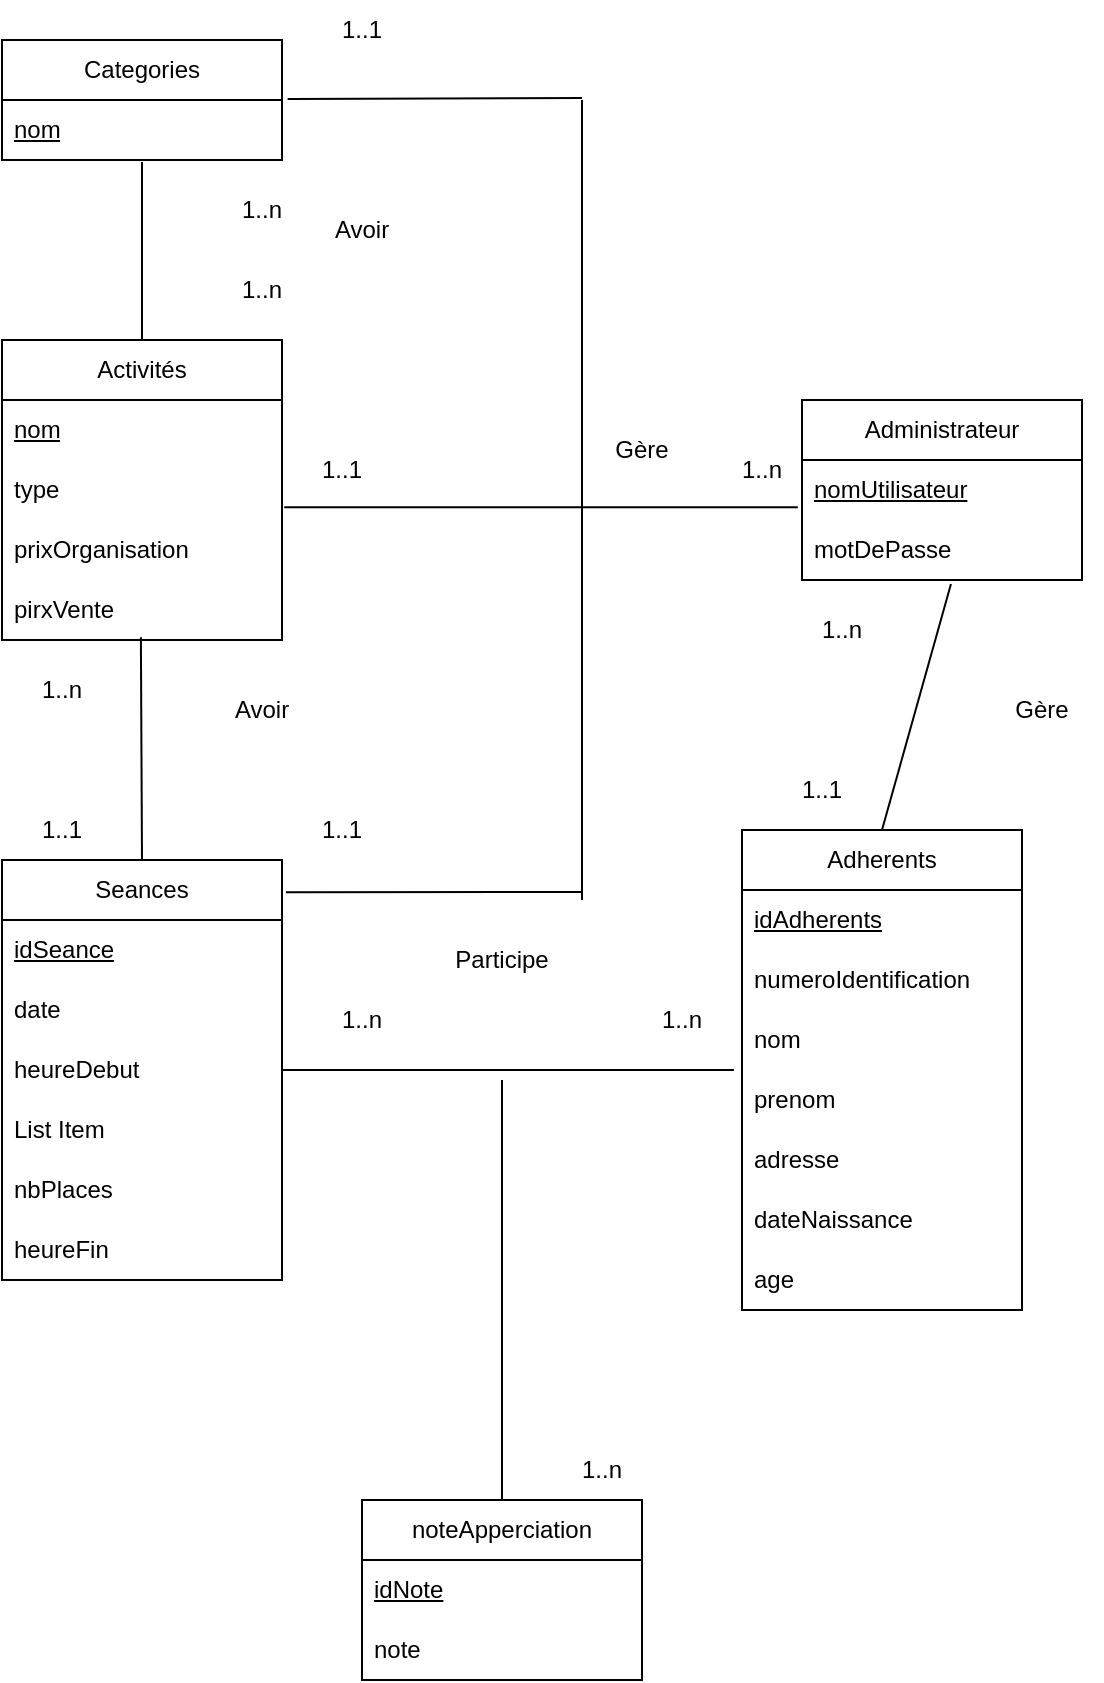 <mxfile version="24.8.3">
  <diagram name="Page-1" id="BqMI_8spcaLeumQzxmcD">
    <mxGraphModel dx="1188" dy="653" grid="1" gridSize="10" guides="1" tooltips="1" connect="1" arrows="1" fold="1" page="1" pageScale="1" pageWidth="827" pageHeight="1169" math="0" shadow="0">
      <root>
        <mxCell id="0" />
        <mxCell id="1" parent="0" />
        <mxCell id="B2Yp9G5Sk2Scn-XK5Tx--1" value="Adherents" style="swimlane;fontStyle=0;childLayout=stackLayout;horizontal=1;startSize=30;horizontalStack=0;resizeParent=1;resizeParentMax=0;resizeLast=0;collapsible=1;marginBottom=0;whiteSpace=wrap;html=1;" vertex="1" parent="1">
          <mxGeometry x="420" y="505" width="140" height="240" as="geometry" />
        </mxCell>
        <mxCell id="B2Yp9G5Sk2Scn-XK5Tx--25" value="&lt;u&gt;idAdherents&lt;/u&gt;" style="text;strokeColor=none;fillColor=none;align=left;verticalAlign=middle;spacingLeft=4;spacingRight=4;overflow=hidden;points=[[0,0.5],[1,0.5]];portConstraint=eastwest;rotatable=0;whiteSpace=wrap;html=1;" vertex="1" parent="B2Yp9G5Sk2Scn-XK5Tx--1">
          <mxGeometry y="30" width="140" height="30" as="geometry" />
        </mxCell>
        <mxCell id="B2Yp9G5Sk2Scn-XK5Tx--2" value="numeroIdentification" style="text;strokeColor=none;fillColor=none;align=left;verticalAlign=middle;spacingLeft=4;spacingRight=4;overflow=hidden;points=[[0,0.5],[1,0.5]];portConstraint=eastwest;rotatable=0;whiteSpace=wrap;html=1;" vertex="1" parent="B2Yp9G5Sk2Scn-XK5Tx--1">
          <mxGeometry y="60" width="140" height="30" as="geometry" />
        </mxCell>
        <mxCell id="B2Yp9G5Sk2Scn-XK5Tx--3" value="nom" style="text;strokeColor=none;fillColor=none;align=left;verticalAlign=middle;spacingLeft=4;spacingRight=4;overflow=hidden;points=[[0,0.5],[1,0.5]];portConstraint=eastwest;rotatable=0;whiteSpace=wrap;html=1;" vertex="1" parent="B2Yp9G5Sk2Scn-XK5Tx--1">
          <mxGeometry y="90" width="140" height="30" as="geometry" />
        </mxCell>
        <mxCell id="B2Yp9G5Sk2Scn-XK5Tx--4" value="prenom" style="text;strokeColor=none;fillColor=none;align=left;verticalAlign=middle;spacingLeft=4;spacingRight=4;overflow=hidden;points=[[0,0.5],[1,0.5]];portConstraint=eastwest;rotatable=0;whiteSpace=wrap;html=1;" vertex="1" parent="B2Yp9G5Sk2Scn-XK5Tx--1">
          <mxGeometry y="120" width="140" height="30" as="geometry" />
        </mxCell>
        <mxCell id="B2Yp9G5Sk2Scn-XK5Tx--5" value="adresse" style="text;strokeColor=none;fillColor=none;align=left;verticalAlign=middle;spacingLeft=4;spacingRight=4;overflow=hidden;points=[[0,0.5],[1,0.5]];portConstraint=eastwest;rotatable=0;whiteSpace=wrap;html=1;" vertex="1" parent="B2Yp9G5Sk2Scn-XK5Tx--1">
          <mxGeometry y="150" width="140" height="30" as="geometry" />
        </mxCell>
        <mxCell id="B2Yp9G5Sk2Scn-XK5Tx--7" value="dateNaissance" style="text;strokeColor=none;fillColor=none;align=left;verticalAlign=middle;spacingLeft=4;spacingRight=4;overflow=hidden;points=[[0,0.5],[1,0.5]];portConstraint=eastwest;rotatable=0;whiteSpace=wrap;html=1;" vertex="1" parent="B2Yp9G5Sk2Scn-XK5Tx--1">
          <mxGeometry y="180" width="140" height="30" as="geometry" />
        </mxCell>
        <mxCell id="B2Yp9G5Sk2Scn-XK5Tx--8" value="age" style="text;strokeColor=none;fillColor=none;align=left;verticalAlign=middle;spacingLeft=4;spacingRight=4;overflow=hidden;points=[[0,0.5],[1,0.5]];portConstraint=eastwest;rotatable=0;whiteSpace=wrap;html=1;" vertex="1" parent="B2Yp9G5Sk2Scn-XK5Tx--1">
          <mxGeometry y="210" width="140" height="30" as="geometry" />
        </mxCell>
        <mxCell id="B2Yp9G5Sk2Scn-XK5Tx--9" value="Administrateur" style="swimlane;fontStyle=0;childLayout=stackLayout;horizontal=1;startSize=30;horizontalStack=0;resizeParent=1;resizeParentMax=0;resizeLast=0;collapsible=1;marginBottom=0;whiteSpace=wrap;html=1;" vertex="1" parent="1">
          <mxGeometry x="450" y="290" width="140" height="90" as="geometry" />
        </mxCell>
        <mxCell id="B2Yp9G5Sk2Scn-XK5Tx--10" value="&lt;u&gt;nomUtilisateur&lt;/u&gt;" style="text;strokeColor=none;fillColor=none;align=left;verticalAlign=middle;spacingLeft=4;spacingRight=4;overflow=hidden;points=[[0,0.5],[1,0.5]];portConstraint=eastwest;rotatable=0;whiteSpace=wrap;html=1;" vertex="1" parent="B2Yp9G5Sk2Scn-XK5Tx--9">
          <mxGeometry y="30" width="140" height="30" as="geometry" />
        </mxCell>
        <mxCell id="B2Yp9G5Sk2Scn-XK5Tx--11" value="motDePasse" style="text;strokeColor=none;fillColor=none;align=left;verticalAlign=middle;spacingLeft=4;spacingRight=4;overflow=hidden;points=[[0,0.5],[1,0.5]];portConstraint=eastwest;rotatable=0;whiteSpace=wrap;html=1;" vertex="1" parent="B2Yp9G5Sk2Scn-XK5Tx--9">
          <mxGeometry y="60" width="140" height="30" as="geometry" />
        </mxCell>
        <mxCell id="B2Yp9G5Sk2Scn-XK5Tx--13" value="Activités" style="swimlane;fontStyle=0;childLayout=stackLayout;horizontal=1;startSize=30;horizontalStack=0;resizeParent=1;resizeParentMax=0;resizeLast=0;collapsible=1;marginBottom=0;whiteSpace=wrap;html=1;" vertex="1" parent="1">
          <mxGeometry x="50" y="260" width="140" height="150" as="geometry" />
        </mxCell>
        <mxCell id="B2Yp9G5Sk2Scn-XK5Tx--14" value="&lt;u&gt;nom&lt;/u&gt;" style="text;strokeColor=none;fillColor=none;align=left;verticalAlign=middle;spacingLeft=4;spacingRight=4;overflow=hidden;points=[[0,0.5],[1,0.5]];portConstraint=eastwest;rotatable=0;whiteSpace=wrap;html=1;" vertex="1" parent="B2Yp9G5Sk2Scn-XK5Tx--13">
          <mxGeometry y="30" width="140" height="30" as="geometry" />
        </mxCell>
        <mxCell id="B2Yp9G5Sk2Scn-XK5Tx--15" value="type" style="text;strokeColor=none;fillColor=none;align=left;verticalAlign=middle;spacingLeft=4;spacingRight=4;overflow=hidden;points=[[0,0.5],[1,0.5]];portConstraint=eastwest;rotatable=0;whiteSpace=wrap;html=1;" vertex="1" parent="B2Yp9G5Sk2Scn-XK5Tx--13">
          <mxGeometry y="60" width="140" height="30" as="geometry" />
        </mxCell>
        <mxCell id="B2Yp9G5Sk2Scn-XK5Tx--47" value="prixOrganisation" style="text;strokeColor=none;fillColor=none;align=left;verticalAlign=middle;spacingLeft=4;spacingRight=4;overflow=hidden;points=[[0,0.5],[1,0.5]];portConstraint=eastwest;rotatable=0;whiteSpace=wrap;html=1;" vertex="1" parent="B2Yp9G5Sk2Scn-XK5Tx--13">
          <mxGeometry y="90" width="140" height="30" as="geometry" />
        </mxCell>
        <mxCell id="B2Yp9G5Sk2Scn-XK5Tx--48" value="pirxVente" style="text;strokeColor=none;fillColor=none;align=left;verticalAlign=middle;spacingLeft=4;spacingRight=4;overflow=hidden;points=[[0,0.5],[1,0.5]];portConstraint=eastwest;rotatable=0;whiteSpace=wrap;html=1;" vertex="1" parent="B2Yp9G5Sk2Scn-XK5Tx--13">
          <mxGeometry y="120" width="140" height="30" as="geometry" />
        </mxCell>
        <mxCell id="B2Yp9G5Sk2Scn-XK5Tx--17" value="Seances" style="swimlane;fontStyle=0;childLayout=stackLayout;horizontal=1;startSize=30;horizontalStack=0;resizeParent=1;resizeParentMax=0;resizeLast=0;collapsible=1;marginBottom=0;whiteSpace=wrap;html=1;" vertex="1" parent="1">
          <mxGeometry x="50" y="520" width="140" height="210" as="geometry" />
        </mxCell>
        <mxCell id="B2Yp9G5Sk2Scn-XK5Tx--23" value="&lt;u&gt;idSeance&lt;/u&gt;" style="text;strokeColor=none;fillColor=none;align=left;verticalAlign=middle;spacingLeft=4;spacingRight=4;overflow=hidden;points=[[0,0.5],[1,0.5]];portConstraint=eastwest;rotatable=0;whiteSpace=wrap;html=1;" vertex="1" parent="B2Yp9G5Sk2Scn-XK5Tx--17">
          <mxGeometry y="30" width="140" height="30" as="geometry" />
        </mxCell>
        <mxCell id="B2Yp9G5Sk2Scn-XK5Tx--18" value="date" style="text;strokeColor=none;fillColor=none;align=left;verticalAlign=middle;spacingLeft=4;spacingRight=4;overflow=hidden;points=[[0,0.5],[1,0.5]];portConstraint=eastwest;rotatable=0;whiteSpace=wrap;html=1;" vertex="1" parent="B2Yp9G5Sk2Scn-XK5Tx--17">
          <mxGeometry y="60" width="140" height="30" as="geometry" />
        </mxCell>
        <mxCell id="B2Yp9G5Sk2Scn-XK5Tx--19" value="heureDebut" style="text;strokeColor=none;fillColor=none;align=left;verticalAlign=middle;spacingLeft=4;spacingRight=4;overflow=hidden;points=[[0,0.5],[1,0.5]];portConstraint=eastwest;rotatable=0;whiteSpace=wrap;html=1;" vertex="1" parent="B2Yp9G5Sk2Scn-XK5Tx--17">
          <mxGeometry y="90" width="140" height="30" as="geometry" />
        </mxCell>
        <mxCell id="B2Yp9G5Sk2Scn-XK5Tx--21" value="List Item" style="text;strokeColor=none;fillColor=none;align=left;verticalAlign=middle;spacingLeft=4;spacingRight=4;overflow=hidden;points=[[0,0.5],[1,0.5]];portConstraint=eastwest;rotatable=0;whiteSpace=wrap;html=1;" vertex="1" parent="B2Yp9G5Sk2Scn-XK5Tx--17">
          <mxGeometry y="120" width="140" height="30" as="geometry" />
        </mxCell>
        <mxCell id="B2Yp9G5Sk2Scn-XK5Tx--22" value="nbPlaces" style="text;strokeColor=none;fillColor=none;align=left;verticalAlign=middle;spacingLeft=4;spacingRight=4;overflow=hidden;points=[[0,0.5],[1,0.5]];portConstraint=eastwest;rotatable=0;whiteSpace=wrap;html=1;" vertex="1" parent="B2Yp9G5Sk2Scn-XK5Tx--17">
          <mxGeometry y="150" width="140" height="30" as="geometry" />
        </mxCell>
        <mxCell id="B2Yp9G5Sk2Scn-XK5Tx--20" value="heureFin" style="text;strokeColor=none;fillColor=none;align=left;verticalAlign=middle;spacingLeft=4;spacingRight=4;overflow=hidden;points=[[0,0.5],[1,0.5]];portConstraint=eastwest;rotatable=0;whiteSpace=wrap;html=1;" vertex="1" parent="B2Yp9G5Sk2Scn-XK5Tx--17">
          <mxGeometry y="180" width="140" height="30" as="geometry" />
        </mxCell>
        <mxCell id="B2Yp9G5Sk2Scn-XK5Tx--26" value="noteApperciation" style="swimlane;fontStyle=0;childLayout=stackLayout;horizontal=1;startSize=30;horizontalStack=0;resizeParent=1;resizeParentMax=0;resizeLast=0;collapsible=1;marginBottom=0;whiteSpace=wrap;html=1;" vertex="1" parent="1">
          <mxGeometry x="230" y="840" width="140" height="90" as="geometry" />
        </mxCell>
        <mxCell id="B2Yp9G5Sk2Scn-XK5Tx--27" value="&lt;u&gt;idNote&lt;/u&gt;" style="text;strokeColor=none;fillColor=none;align=left;verticalAlign=middle;spacingLeft=4;spacingRight=4;overflow=hidden;points=[[0,0.5],[1,0.5]];portConstraint=eastwest;rotatable=0;whiteSpace=wrap;html=1;" vertex="1" parent="B2Yp9G5Sk2Scn-XK5Tx--26">
          <mxGeometry y="30" width="140" height="30" as="geometry" />
        </mxCell>
        <mxCell id="B2Yp9G5Sk2Scn-XK5Tx--28" value="note" style="text;strokeColor=none;fillColor=none;align=left;verticalAlign=middle;spacingLeft=4;spacingRight=4;overflow=hidden;points=[[0,0.5],[1,0.5]];portConstraint=eastwest;rotatable=0;whiteSpace=wrap;html=1;" vertex="1" parent="B2Yp9G5Sk2Scn-XK5Tx--26">
          <mxGeometry y="60" width="140" height="30" as="geometry" />
        </mxCell>
        <mxCell id="B2Yp9G5Sk2Scn-XK5Tx--30" value="Categories" style="swimlane;fontStyle=0;childLayout=stackLayout;horizontal=1;startSize=30;horizontalStack=0;resizeParent=1;resizeParentMax=0;resizeLast=0;collapsible=1;marginBottom=0;whiteSpace=wrap;html=1;" vertex="1" parent="1">
          <mxGeometry x="50" y="110" width="140" height="60" as="geometry" />
        </mxCell>
        <mxCell id="B2Yp9G5Sk2Scn-XK5Tx--31" value="&lt;u&gt;nom&lt;/u&gt;" style="text;strokeColor=none;fillColor=none;align=left;verticalAlign=middle;spacingLeft=4;spacingRight=4;overflow=hidden;points=[[0,0.5],[1,0.5]];portConstraint=eastwest;rotatable=0;whiteSpace=wrap;html=1;" vertex="1" parent="B2Yp9G5Sk2Scn-XK5Tx--30">
          <mxGeometry y="30" width="140" height="30" as="geometry" />
        </mxCell>
        <mxCell id="B2Yp9G5Sk2Scn-XK5Tx--34" value="" style="endArrow=none;html=1;rounded=0;entryX=0.496;entryY=0.956;entryDx=0;entryDy=0;entryPerimeter=0;exitX=0.5;exitY=0;exitDx=0;exitDy=0;" edge="1" parent="1" source="B2Yp9G5Sk2Scn-XK5Tx--17" target="B2Yp9G5Sk2Scn-XK5Tx--48">
          <mxGeometry width="50" height="50" relative="1" as="geometry">
            <mxPoint x="90" y="460" as="sourcePoint" />
            <mxPoint x="140" y="410" as="targetPoint" />
          </mxGeometry>
        </mxCell>
        <mxCell id="B2Yp9G5Sk2Scn-XK5Tx--35" value="Avoir" style="text;html=1;align=center;verticalAlign=middle;whiteSpace=wrap;rounded=0;" vertex="1" parent="1">
          <mxGeometry x="150" y="430" width="60" height="30" as="geometry" />
        </mxCell>
        <mxCell id="B2Yp9G5Sk2Scn-XK5Tx--36" value="1..n" style="text;html=1;align=center;verticalAlign=middle;whiteSpace=wrap;rounded=0;" vertex="1" parent="1">
          <mxGeometry x="50" y="420" width="60" height="30" as="geometry" />
        </mxCell>
        <mxCell id="B2Yp9G5Sk2Scn-XK5Tx--37" value="1..1" style="text;html=1;align=center;verticalAlign=middle;whiteSpace=wrap;rounded=0;" vertex="1" parent="1">
          <mxGeometry x="50" y="490" width="60" height="30" as="geometry" />
        </mxCell>
        <mxCell id="B2Yp9G5Sk2Scn-XK5Tx--38" value="" style="endArrow=none;html=1;rounded=0;exitX=1;exitY=0.5;exitDx=0;exitDy=0;entryX=-0.029;entryY=0;entryDx=0;entryDy=0;entryPerimeter=0;" edge="1" parent="1" source="B2Yp9G5Sk2Scn-XK5Tx--19" target="B2Yp9G5Sk2Scn-XK5Tx--4">
          <mxGeometry width="50" height="50" relative="1" as="geometry">
            <mxPoint x="260" y="660" as="sourcePoint" />
            <mxPoint x="310" y="610" as="targetPoint" />
          </mxGeometry>
        </mxCell>
        <mxCell id="B2Yp9G5Sk2Scn-XK5Tx--39" value="Participe" style="text;html=1;align=center;verticalAlign=middle;whiteSpace=wrap;rounded=0;" vertex="1" parent="1">
          <mxGeometry x="270" y="555" width="60" height="30" as="geometry" />
        </mxCell>
        <mxCell id="B2Yp9G5Sk2Scn-XK5Tx--40" value="1..n" style="text;html=1;align=center;verticalAlign=middle;whiteSpace=wrap;rounded=0;" vertex="1" parent="1">
          <mxGeometry x="200" y="585" width="60" height="30" as="geometry" />
        </mxCell>
        <mxCell id="B2Yp9G5Sk2Scn-XK5Tx--41" value="1..n" style="text;html=1;align=center;verticalAlign=middle;whiteSpace=wrap;rounded=0;" vertex="1" parent="1">
          <mxGeometry x="360" y="585" width="60" height="30" as="geometry" />
        </mxCell>
        <mxCell id="B2Yp9G5Sk2Scn-XK5Tx--42" value="" style="endArrow=none;html=1;rounded=0;exitX=0.5;exitY=0;exitDx=0;exitDy=0;" edge="1" parent="1" source="B2Yp9G5Sk2Scn-XK5Tx--26">
          <mxGeometry width="50" height="50" relative="1" as="geometry">
            <mxPoint x="290" y="790" as="sourcePoint" />
            <mxPoint x="300" y="630" as="targetPoint" />
          </mxGeometry>
        </mxCell>
        <mxCell id="B2Yp9G5Sk2Scn-XK5Tx--43" value="1..n" style="text;html=1;align=center;verticalAlign=middle;whiteSpace=wrap;rounded=0;" vertex="1" parent="1">
          <mxGeometry x="320" y="810" width="60" height="30" as="geometry" />
        </mxCell>
        <mxCell id="B2Yp9G5Sk2Scn-XK5Tx--44" value="" style="endArrow=none;html=1;rounded=0;entryX=0.5;entryY=1.033;entryDx=0;entryDy=0;entryPerimeter=0;exitX=0.5;exitY=0;exitDx=0;exitDy=0;" edge="1" parent="1" source="B2Yp9G5Sk2Scn-XK5Tx--13" target="B2Yp9G5Sk2Scn-XK5Tx--31">
          <mxGeometry width="50" height="50" relative="1" as="geometry">
            <mxPoint x="100" y="260" as="sourcePoint" />
            <mxPoint x="150" y="210" as="targetPoint" />
          </mxGeometry>
        </mxCell>
        <mxCell id="B2Yp9G5Sk2Scn-XK5Tx--45" value="1..n" style="text;html=1;align=center;verticalAlign=middle;whiteSpace=wrap;rounded=0;" vertex="1" parent="1">
          <mxGeometry x="150" y="220" width="60" height="30" as="geometry" />
        </mxCell>
        <mxCell id="B2Yp9G5Sk2Scn-XK5Tx--46" value="1..n" style="text;html=1;align=center;verticalAlign=middle;whiteSpace=wrap;rounded=0;" vertex="1" parent="1">
          <mxGeometry x="150" y="180" width="60" height="30" as="geometry" />
        </mxCell>
        <mxCell id="B2Yp9G5Sk2Scn-XK5Tx--49" value="Avoir" style="text;html=1;align=center;verticalAlign=middle;whiteSpace=wrap;rounded=0;" vertex="1" parent="1">
          <mxGeometry x="200" y="190" width="60" height="30" as="geometry" />
        </mxCell>
        <mxCell id="B2Yp9G5Sk2Scn-XK5Tx--50" value="" style="endArrow=none;html=1;rounded=0;exitX=1.008;exitY=0.789;exitDx=0;exitDy=0;exitPerimeter=0;entryX=-0.015;entryY=0.789;entryDx=0;entryDy=0;entryPerimeter=0;" edge="1" parent="1" source="B2Yp9G5Sk2Scn-XK5Tx--15" target="B2Yp9G5Sk2Scn-XK5Tx--10">
          <mxGeometry width="50" height="50" relative="1" as="geometry">
            <mxPoint x="310" y="370" as="sourcePoint" />
            <mxPoint x="360" y="320" as="targetPoint" />
          </mxGeometry>
        </mxCell>
        <mxCell id="B2Yp9G5Sk2Scn-XK5Tx--51" value="Gère" style="text;html=1;align=center;verticalAlign=middle;whiteSpace=wrap;rounded=0;" vertex="1" parent="1">
          <mxGeometry x="340" y="300" width="60" height="30" as="geometry" />
        </mxCell>
        <mxCell id="B2Yp9G5Sk2Scn-XK5Tx--52" value="1..n" style="text;html=1;align=center;verticalAlign=middle;whiteSpace=wrap;rounded=0;" vertex="1" parent="1">
          <mxGeometry x="400" y="310" width="60" height="30" as="geometry" />
        </mxCell>
        <mxCell id="B2Yp9G5Sk2Scn-XK5Tx--53" value="1..1" style="text;html=1;align=center;verticalAlign=middle;whiteSpace=wrap;rounded=0;" vertex="1" parent="1">
          <mxGeometry x="190" y="310" width="60" height="30" as="geometry" />
        </mxCell>
        <mxCell id="B2Yp9G5Sk2Scn-XK5Tx--54" value="" style="endArrow=none;html=1;rounded=0;exitX=1.02;exitY=-0.017;exitDx=0;exitDy=0;exitPerimeter=0;" edge="1" parent="1" source="B2Yp9G5Sk2Scn-XK5Tx--31">
          <mxGeometry width="50" height="50" relative="1" as="geometry">
            <mxPoint x="320" y="320" as="sourcePoint" />
            <mxPoint x="340" y="139" as="targetPoint" />
          </mxGeometry>
        </mxCell>
        <mxCell id="B2Yp9G5Sk2Scn-XK5Tx--55" value="" style="endArrow=none;html=1;rounded=0;" edge="1" parent="1">
          <mxGeometry width="50" height="50" relative="1" as="geometry">
            <mxPoint x="340" y="340" as="sourcePoint" />
            <mxPoint x="340" y="140" as="targetPoint" />
          </mxGeometry>
        </mxCell>
        <mxCell id="B2Yp9G5Sk2Scn-XK5Tx--56" value="" style="endArrow=none;html=1;rounded=0;" edge="1" parent="1">
          <mxGeometry width="50" height="50" relative="1" as="geometry">
            <mxPoint x="340" y="540" as="sourcePoint" />
            <mxPoint x="340" y="340" as="targetPoint" />
          </mxGeometry>
        </mxCell>
        <mxCell id="B2Yp9G5Sk2Scn-XK5Tx--57" value="" style="endArrow=none;html=1;rounded=0;exitX=1.014;exitY=0.077;exitDx=0;exitDy=0;exitPerimeter=0;" edge="1" parent="1" source="B2Yp9G5Sk2Scn-XK5Tx--17">
          <mxGeometry width="50" height="50" relative="1" as="geometry">
            <mxPoint x="280" y="550" as="sourcePoint" />
            <mxPoint x="340" y="536" as="targetPoint" />
          </mxGeometry>
        </mxCell>
        <mxCell id="B2Yp9G5Sk2Scn-XK5Tx--58" value="" style="endArrow=none;html=1;rounded=0;entryX=0.532;entryY=1.067;entryDx=0;entryDy=0;entryPerimeter=0;exitX=0.5;exitY=0;exitDx=0;exitDy=0;" edge="1" parent="1" source="B2Yp9G5Sk2Scn-XK5Tx--1" target="B2Yp9G5Sk2Scn-XK5Tx--11">
          <mxGeometry width="50" height="50" relative="1" as="geometry">
            <mxPoint x="500" y="460" as="sourcePoint" />
            <mxPoint x="550" y="410" as="targetPoint" />
          </mxGeometry>
        </mxCell>
        <mxCell id="B2Yp9G5Sk2Scn-XK5Tx--59" value="Gère" style="text;html=1;align=center;verticalAlign=middle;whiteSpace=wrap;rounded=0;" vertex="1" parent="1">
          <mxGeometry x="540" y="430" width="60" height="30" as="geometry" />
        </mxCell>
        <mxCell id="B2Yp9G5Sk2Scn-XK5Tx--60" value="1..1" style="text;html=1;align=center;verticalAlign=middle;whiteSpace=wrap;rounded=0;" vertex="1" parent="1">
          <mxGeometry x="430" y="470" width="60" height="30" as="geometry" />
        </mxCell>
        <mxCell id="B2Yp9G5Sk2Scn-XK5Tx--61" value="1..n" style="text;html=1;align=center;verticalAlign=middle;whiteSpace=wrap;rounded=0;" vertex="1" parent="1">
          <mxGeometry x="440" y="390" width="60" height="30" as="geometry" />
        </mxCell>
        <mxCell id="B2Yp9G5Sk2Scn-XK5Tx--62" value="1..1" style="text;html=1;align=center;verticalAlign=middle;whiteSpace=wrap;rounded=0;" vertex="1" parent="1">
          <mxGeometry x="190" y="490" width="60" height="30" as="geometry" />
        </mxCell>
        <mxCell id="B2Yp9G5Sk2Scn-XK5Tx--63" value="1..1" style="text;html=1;align=center;verticalAlign=middle;whiteSpace=wrap;rounded=0;" vertex="1" parent="1">
          <mxGeometry x="200" y="90" width="60" height="30" as="geometry" />
        </mxCell>
      </root>
    </mxGraphModel>
  </diagram>
</mxfile>
